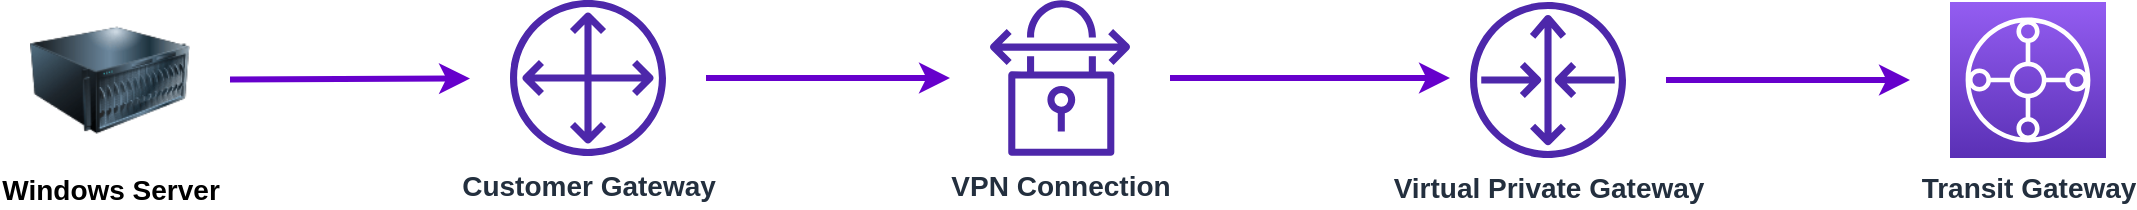 <mxfile scale="1" border="20">
    <diagram id="eIwPpuqnjJ_HxixB2GTP" name="Page-1">
        <mxGraphModel dx="1576" dy="571" grid="1" gridSize="10" guides="1" tooltips="1" connect="1" arrows="1" fold="1" page="1" pageScale="1" pageWidth="827" pageHeight="1169" math="0" shadow="0">
            <root>
                <mxCell id="0"/>
                <mxCell id="1" parent="0"/>
                <mxCell id="6" style="edgeStyle=none;html=1;strokeWidth=3;sourcePerimeterSpacing=20;targetPerimeterSpacing=20;strokeColor=#6600CC;fontSize=14;fontStyle=1" parent="1" source="2" target="5" edge="1">
                    <mxGeometry relative="1" as="geometry"/>
                </mxCell>
                <mxCell id="2" value="Customer Gateway" style="sketch=0;outlineConnect=0;fontColor=#232F3E;gradientColor=none;fillColor=#4D27AA;strokeColor=none;dashed=0;verticalLabelPosition=bottom;verticalAlign=top;align=center;html=1;fontSize=14;fontStyle=1;aspect=fixed;pointerEvents=1;shape=mxgraph.aws4.customer_gateway;" parent="1" vertex="1">
                    <mxGeometry x="160" y="160" width="78" height="78" as="geometry"/>
                </mxCell>
                <mxCell id="4" style="edgeStyle=none;html=1;strokeWidth=3;targetPerimeterSpacing=20;sourcePerimeterSpacing=20;strokeColor=#6600CC;fontSize=14;fontStyle=1" parent="1" source="3" target="2" edge="1">
                    <mxGeometry relative="1" as="geometry"/>
                </mxCell>
                <mxCell id="3" value="Windows Server" style="image;html=1;image=img/lib/clip_art/computers/Server_128x128.png;fontSize=14;fontStyle=1" parent="1" vertex="1">
                    <mxGeometry x="-80" y="160" width="80" height="80" as="geometry"/>
                </mxCell>
                <mxCell id="8" style="edgeStyle=none;html=1;strokeColor=#6600CC;strokeWidth=3;sourcePerimeterSpacing=20;targetPerimeterSpacing=20;fontSize=14;fontStyle=1" parent="1" source="5" edge="1">
                    <mxGeometry relative="1" as="geometry">
                        <mxPoint x="630" y="199" as="targetPoint"/>
                    </mxGeometry>
                </mxCell>
                <mxCell id="5" value="VPN Connection" style="sketch=0;outlineConnect=0;fontColor=#232F3E;gradientColor=none;fillColor=#4D27AA;strokeColor=none;dashed=0;verticalLabelPosition=bottom;verticalAlign=top;align=center;html=1;fontSize=14;fontStyle=1;aspect=fixed;pointerEvents=1;shape=mxgraph.aws4.vpn_connection;" parent="1" vertex="1">
                    <mxGeometry x="400" y="160" width="70" height="78" as="geometry"/>
                </mxCell>
                <mxCell id="11" style="edgeStyle=none;html=1;strokeColor=#6600CC;strokeWidth=3;fontSize=14;sourcePerimeterSpacing=20;targetPerimeterSpacing=20;" parent="1" source="7" target="9" edge="1">
                    <mxGeometry relative="1" as="geometry"/>
                </mxCell>
                <mxCell id="7" value="Virtual Private Gateway" style="sketch=0;outlineConnect=0;fontColor=#232F3E;gradientColor=none;fillColor=#4D27AA;strokeColor=none;dashed=0;verticalLabelPosition=bottom;verticalAlign=top;align=center;html=1;fontSize=14;fontStyle=1;aspect=fixed;pointerEvents=1;shape=mxgraph.aws4.router;" parent="1" vertex="1">
                    <mxGeometry x="640" y="161" width="78" height="78" as="geometry"/>
                </mxCell>
                <mxCell id="9" value="Transit Gateway" style="sketch=0;points=[[0,0,0],[0.25,0,0],[0.5,0,0],[0.75,0,0],[1,0,0],[0,1,0],[0.25,1,0],[0.5,1,0],[0.75,1,0],[1,1,0],[0,0.25,0],[0,0.5,0],[0,0.75,0],[1,0.25,0],[1,0.5,0],[1,0.75,0]];outlineConnect=0;fontColor=#232F3E;gradientColor=#945DF2;gradientDirection=north;fillColor=#5A30B5;strokeColor=#ffffff;dashed=0;verticalLabelPosition=bottom;verticalAlign=top;align=center;html=1;fontSize=14;fontStyle=1;aspect=fixed;shape=mxgraph.aws4.resourceIcon;resIcon=mxgraph.aws4.transit_gateway;" parent="1" vertex="1">
                    <mxGeometry x="880" y="161" width="78" height="78" as="geometry"/>
                </mxCell>
            </root>
        </mxGraphModel>
    </diagram>
</mxfile>
